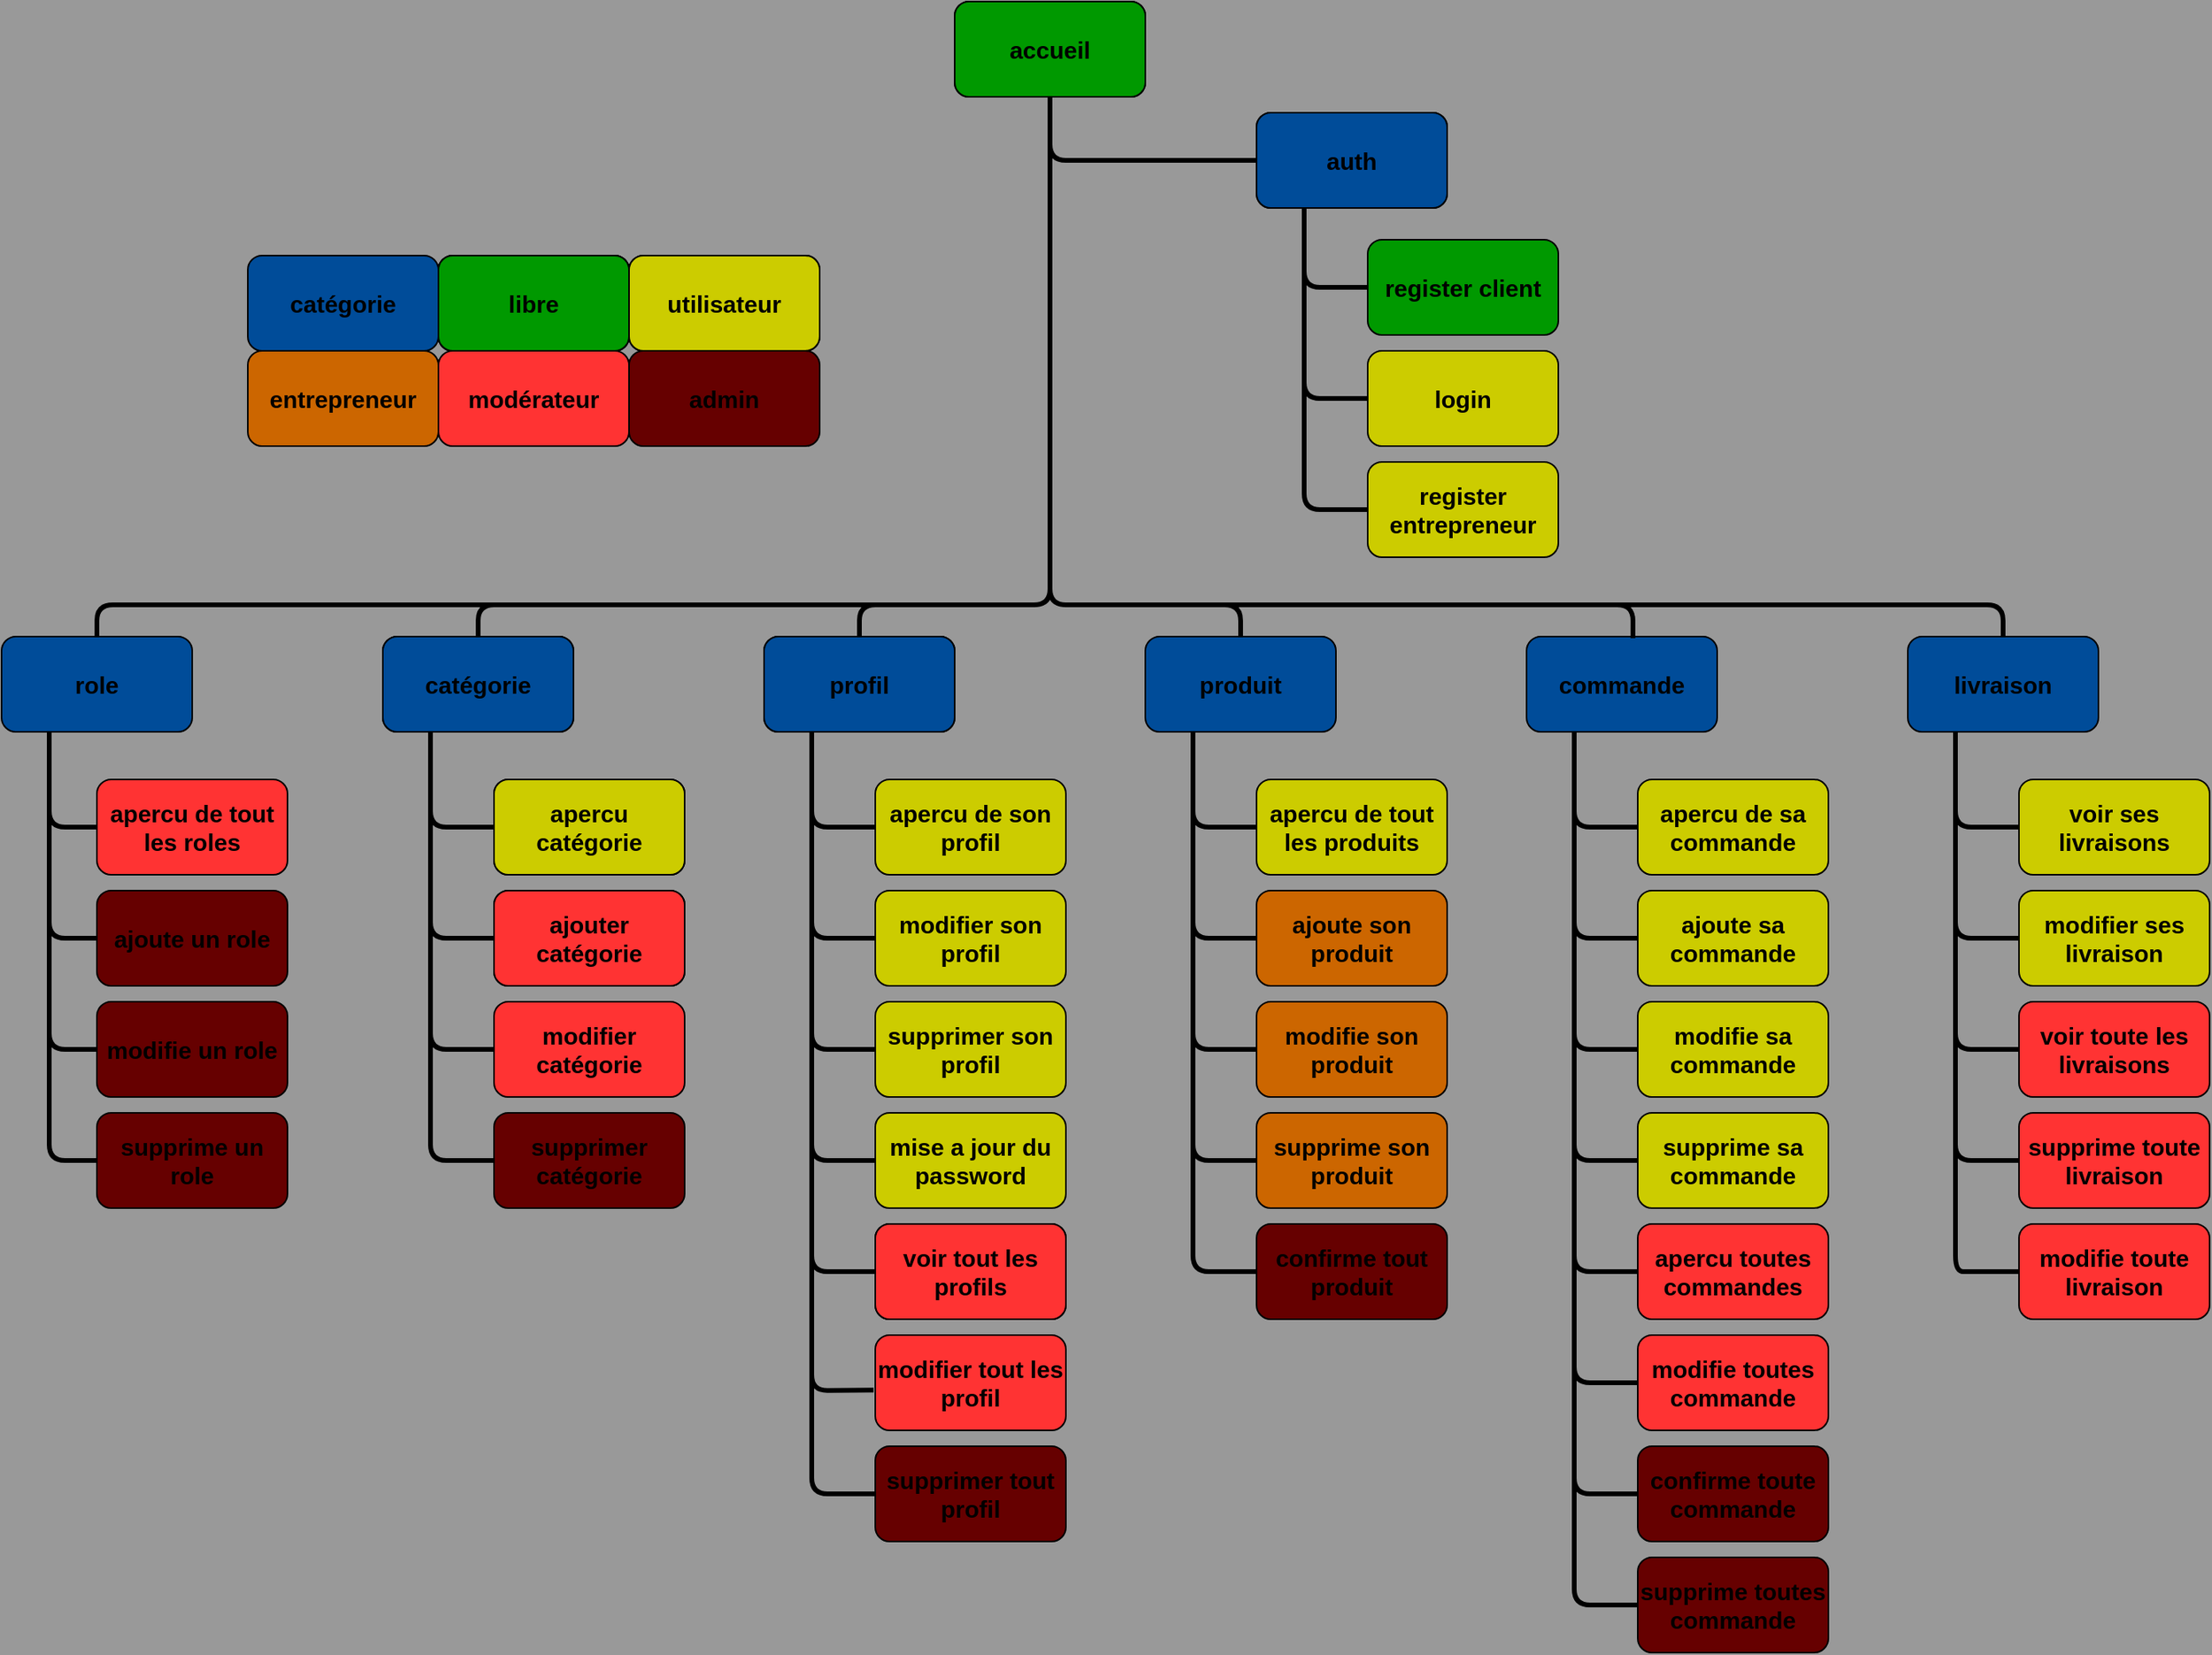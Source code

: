 <mxfile>
    <diagram id="3R2ssMERMjK36f9opJ1k" name="Page-1">
        <mxGraphModel dx="3733" dy="6431" grid="0" gridSize="10" guides="1" tooltips="1" connect="1" arrows="1" fold="1" page="0" pageScale="1" pageWidth="1600" pageHeight="900" background="#999999" math="0" shadow="0">
            <root>
                <mxCell id="0"/>
                <mxCell id="1" parent="0"/>
                <mxCell id="70" value="modifier catégorie" style="rounded=1;fillColor=#FF3333;shadow=0;fontStyle=1;fontSize=15;labelBackgroundColor=none;labelBorderColor=none;whiteSpace=wrap;html=1;spacingTop=0;" vertex="1" parent="1">
                    <mxGeometry x="-210" y="-4350" width="120" height="60" as="geometry"/>
                </mxCell>
                <mxCell id="84" value="voir toute les livraisons" style="rounded=1;fillColor=#FF3333;shadow=0;fontStyle=1;fontSize=15;labelBackgroundColor=none;labelBorderColor=none;whiteSpace=wrap;html=1;spacingTop=0;" vertex="1" parent="1">
                    <mxGeometry x="750" y="-4350" width="120" height="60" as="geometry"/>
                </mxCell>
                <mxCell id="85" value="supprime toute livraison" style="rounded=1;fillColor=#FF3333;shadow=0;fontStyle=1;fontSize=15;labelBackgroundColor=none;labelBorderColor=none;whiteSpace=wrap;html=1;spacingTop=0;" vertex="1" parent="1">
                    <mxGeometry x="750" y="-4280" width="120" height="60" as="geometry"/>
                </mxCell>
                <mxCell id="86" value="modifie toute livraison" style="rounded=1;fillColor=#FF3333;shadow=0;fontStyle=1;fontSize=15;labelBackgroundColor=none;labelBorderColor=none;whiteSpace=wrap;html=1;spacingTop=0;" vertex="1" parent="1">
                    <mxGeometry x="750" y="-4210" width="120" height="60" as="geometry"/>
                </mxCell>
                <mxCell id="98" value="ajouter catégorie" style="rounded=1;fillColor=#990000;shadow=0;fontStyle=1;fontSize=15;labelBackgroundColor=none;labelBorderColor=none;whiteSpace=wrap;html=1;spacingTop=0;" vertex="1" parent="1">
                    <mxGeometry x="-210" y="-4420" width="120" height="60" as="geometry"/>
                </mxCell>
                <mxCell id="2" value="&lt;font style=&quot;font-size: 15px;&quot;&gt;accueil&lt;/font&gt;" style="rounded=1;whiteSpace=wrap;html=1;fillColor=#B3B3B3;fontSize=15;fontStyle=1" vertex="1" parent="1">
                    <mxGeometry x="80" y="-4980" width="120" height="60" as="geometry"/>
                </mxCell>
                <mxCell id="7" value="commande" style="rounded=1;fillColor=#004C99;fontStyle=1;fontSize=15;labelBackgroundColor=none;labelBorderColor=none;whiteSpace=wrap;html=1;spacingTop=0;" vertex="1" parent="1">
                    <mxGeometry x="440" y="-4580" width="120" height="60" as="geometry"/>
                </mxCell>
                <mxCell id="8" value="profil" style="rounded=1;fillColor=#808080;fontStyle=1;fontSize=15;labelBackgroundColor=none;labelBorderColor=none;whiteSpace=wrap;html=1;spacingTop=0;" vertex="1" parent="1">
                    <mxGeometry x="-40" y="-4580" width="120" height="60" as="geometry"/>
                </mxCell>
                <mxCell id="9" value="livraison" style="rounded=1;fillColor=#004C99;fontStyle=1;fontSize=15;labelBackgroundColor=none;labelBorderColor=none;whiteSpace=wrap;html=1;spacingTop=0;" vertex="1" parent="1">
                    <mxGeometry x="680" y="-4580" width="120" height="60" as="geometry"/>
                </mxCell>
                <mxCell id="10" value="produit" style="rounded=1;fillColor=#004C99;fontStyle=1;fontSize=15;labelBackgroundColor=none;labelBorderColor=none;whiteSpace=wrap;html=1;spacingTop=0;" vertex="1" parent="1">
                    <mxGeometry x="200" y="-4580" width="120" height="60" as="geometry"/>
                </mxCell>
                <mxCell id="11" value="catégorie" style="rounded=1;fillColor=#808080;fontStyle=1;fontSize=15;labelBackgroundColor=none;labelBorderColor=none;whiteSpace=wrap;html=1;spacingTop=0;" vertex="1" parent="1">
                    <mxGeometry x="-280" y="-4580" width="120" height="60" as="geometry"/>
                </mxCell>
                <mxCell id="12" value="&lt;font style=&quot;font-size: 15px;&quot;&gt;auth&lt;/font&gt;" style="rounded=1;whiteSpace=wrap;html=1;fillColor=#808080;fontSize=15;fontStyle=1" vertex="1" parent="1">
                    <mxGeometry x="270" y="-4910" width="120" height="60" as="geometry"/>
                </mxCell>
                <mxCell id="13" value="role" style="rounded=1;fillColor=#004C99;fontStyle=1;fontSize=15;labelBackgroundColor=none;labelBorderColor=none;whiteSpace=wrap;html=1;spacingTop=0;" vertex="1" parent="1">
                    <mxGeometry x="-520" y="-4580" width="120" height="60" as="geometry"/>
                </mxCell>
                <mxCell id="32" value="&lt;font style=&quot;font-size: 15px&quot;&gt;login&lt;/font&gt;" style="rounded=1;whiteSpace=wrap;html=1;fillColor=#CCCC00;fontSize=15;fontStyle=1" vertex="1" parent="1">
                    <mxGeometry x="340" y="-4760" width="120" height="60" as="geometry"/>
                </mxCell>
                <mxCell id="33" value="&lt;font style=&quot;font-size: 15px&quot;&gt;register client&lt;/font&gt;" style="rounded=1;whiteSpace=wrap;html=1;fillColor=#009900;fontSize=15;fontStyle=1" vertex="1" parent="1">
                    <mxGeometry x="340" y="-4830" width="120" height="60" as="geometry"/>
                </mxCell>
                <mxCell id="35" value="" style="endArrow=none;html=1;fontSize=15;strokeColor=#000000;entryX=0.25;entryY=1;entryDx=0;entryDy=0;fillColor=#808080;fontStyle=1;exitX=0;exitY=0.5;exitDx=0;exitDy=0;strokeWidth=3;" edge="1" parent="1" source="33" target="12">
                    <mxGeometry width="50" height="50" relative="1" as="geometry">
                        <mxPoint x="270" y="-4800" as="sourcePoint"/>
                        <mxPoint x="440" y="-4770" as="targetPoint"/>
                        <Array as="points">
                            <mxPoint x="300" y="-4800"/>
                        </Array>
                    </mxGeometry>
                </mxCell>
                <mxCell id="42" value="&lt;font style=&quot;font-size: 15px;&quot;&gt;entrepreneur&lt;/font&gt;" style="rounded=1;whiteSpace=wrap;html=1;fillColor=#CC6600;fontSize=15;fontStyle=1" vertex="1" parent="1">
                    <mxGeometry x="-365" y="-4760" width="120" height="60" as="geometry"/>
                </mxCell>
                <mxCell id="43" value="&lt;font style=&quot;font-size: 15px;&quot;&gt;utilisateur&lt;/font&gt;" style="rounded=1;whiteSpace=wrap;html=1;fillColor=#6600CC;fontSize=15;fontStyle=1" vertex="1" parent="1">
                    <mxGeometry x="-125" y="-4820" width="120" height="60" as="geometry"/>
                </mxCell>
                <mxCell id="50" value="" style="endArrow=none;html=1;fontSize=20;strokeColor=#000000;fillColor=#808080;exitX=0.5;exitY=1;exitDx=0;exitDy=0;strokeWidth=3;" edge="1" parent="1" source="2">
                    <mxGeometry width="50" height="50" relative="1" as="geometry">
                        <mxPoint x="140" y="-4710" as="sourcePoint"/>
                        <mxPoint x="140" y="-4610" as="targetPoint"/>
                        <Array as="points"/>
                    </mxGeometry>
                </mxCell>
                <mxCell id="53" value="&lt;font style=&quot;font-size: 15px;&quot;&gt;libre&lt;/font&gt;" style="rounded=1;whiteSpace=wrap;html=1;fillColor=#009900;fontSize=15;fontStyle=1" vertex="1" parent="1">
                    <mxGeometry x="-245" y="-4820" width="120" height="60" as="geometry"/>
                </mxCell>
                <mxCell id="65" value="" style="endArrow=none;html=1;fontSize=15;strokeColor=#000000;fillColor=#808080;entryX=0;entryY=0.5;entryDx=0;entryDy=0;fontStyle=1;strokeWidth=3;" edge="1" parent="1" target="12">
                    <mxGeometry width="50" height="50" relative="1" as="geometry">
                        <mxPoint x="140" y="-4920" as="sourcePoint"/>
                        <mxPoint x="200" y="-4780" as="targetPoint"/>
                        <Array as="points">
                            <mxPoint x="140" y="-4880"/>
                        </Array>
                    </mxGeometry>
                </mxCell>
                <mxCell id="67" value="apercu catégorie" style="rounded=1;fillColor=#4C0099;shadow=0;fontStyle=1;fontSize=15;labelBackgroundColor=none;labelBorderColor=none;whiteSpace=wrap;html=1;spacingTop=0;" vertex="1" parent="1">
                    <mxGeometry x="-210" y="-4490" width="120" height="60" as="geometry"/>
                </mxCell>
                <mxCell id="68" value="ajouter catégorie" style="rounded=1;fillColor=#FF3333;shadow=0;fontStyle=1;fontSize=15;labelBackgroundColor=none;labelBorderColor=none;whiteSpace=wrap;html=1;spacingTop=0;" vertex="1" parent="1">
                    <mxGeometry x="-210" y="-4420" width="120" height="60" as="geometry"/>
                </mxCell>
                <mxCell id="69" value="supprimer catégorie" style="rounded=1;fillColor=#660000;shadow=0;fontStyle=1;fontSize=15;labelBackgroundColor=none;labelBorderColor=none;whiteSpace=wrap;html=1;spacingTop=0;" vertex="1" parent="1">
                    <mxGeometry x="-210" y="-4280" width="120" height="60" as="geometry"/>
                </mxCell>
                <mxCell id="71" value="apercu de son profil" style="rounded=1;fillColor=#CCCC00;shadow=0;fontStyle=1;fontSize=15;labelBackgroundColor=none;labelBorderColor=none;whiteSpace=wrap;html=1;spacingTop=0;" vertex="1" parent="1">
                    <mxGeometry x="30" y="-4490" width="120" height="60" as="geometry"/>
                </mxCell>
                <mxCell id="72" value="modifier son profil" style="rounded=1;fillColor=#CCCC00;shadow=0;fontStyle=1;fontSize=15;labelBackgroundColor=none;labelBorderColor=none;whiteSpace=wrap;html=1;spacingTop=0;" vertex="1" parent="1">
                    <mxGeometry x="30" y="-4420" width="120" height="60" as="geometry"/>
                </mxCell>
                <mxCell id="73" value="supprimer son profil" style="rounded=1;fillColor=#CCCC00;shadow=0;fontStyle=1;fontSize=15;labelBackgroundColor=none;labelBorderColor=none;whiteSpace=wrap;html=1;spacingTop=0;" vertex="1" parent="1">
                    <mxGeometry x="30" y="-4350" width="120" height="60" as="geometry"/>
                </mxCell>
                <mxCell id="75" value="ajoute sa commande" style="rounded=1;fillColor=#CCCC00;shadow=0;fontStyle=1;fontSize=15;labelBackgroundColor=none;labelBorderColor=none;whiteSpace=wrap;html=1;spacingTop=0;" vertex="1" parent="1">
                    <mxGeometry x="510" y="-4420" width="120" height="60" as="geometry"/>
                </mxCell>
                <mxCell id="76" value="modifie sa commande" style="rounded=1;fillColor=#CCCC00;shadow=0;fontStyle=1;fontSize=15;labelBackgroundColor=none;labelBorderColor=none;whiteSpace=wrap;html=1;spacingTop=0;" vertex="1" parent="1">
                    <mxGeometry x="510" y="-4350" width="120" height="60" as="geometry"/>
                </mxCell>
                <mxCell id="77" value="supprime sa commande" style="rounded=1;fillColor=#CCCC00;shadow=0;fontStyle=1;fontSize=15;labelBackgroundColor=none;labelBorderColor=none;whiteSpace=wrap;html=1;spacingTop=0;" vertex="1" parent="1">
                    <mxGeometry x="510" y="-4280" width="120" height="60" as="geometry"/>
                </mxCell>
                <mxCell id="78" value="confirme toute commande" style="rounded=1;fillColor=#660000;shadow=0;fontStyle=1;fontSize=15;labelBackgroundColor=none;labelBorderColor=none;whiteSpace=wrap;html=1;spacingTop=0;" vertex="1" parent="1">
                    <mxGeometry x="510" y="-4070" width="120" height="60" as="geometry"/>
                </mxCell>
                <mxCell id="79" value="voir tout les profils" style="rounded=1;fillColor=#FF8000;shadow=0;fontStyle=1;fontSize=15;labelBackgroundColor=none;labelBorderColor=none;whiteSpace=wrap;html=1;spacingTop=0;" vertex="1" parent="1">
                    <mxGeometry x="30" y="-4210" width="120" height="60" as="geometry"/>
                </mxCell>
                <mxCell id="87" value="&lt;font style=&quot;font-size: 15px;&quot;&gt;utilisateur&lt;/font&gt;" style="rounded=1;whiteSpace=wrap;html=1;fillColor=#CCCC00;fontSize=15;fontStyle=1" vertex="1" parent="1">
                    <mxGeometry x="-125" y="-4820" width="120" height="60" as="geometry"/>
                </mxCell>
                <mxCell id="88" value="apercu catégorie" style="rounded=1;fillColor=#CCCC00;shadow=0;fontStyle=1;fontSize=15;labelBackgroundColor=none;labelBorderColor=none;whiteSpace=wrap;html=1;spacingTop=0;" vertex="1" parent="1">
                    <mxGeometry x="-210" y="-4490" width="120" height="60" as="geometry"/>
                </mxCell>
                <mxCell id="89" value="&lt;font style=&quot;font-size: 15px;&quot;&gt;libre&lt;/font&gt;" style="rounded=1;whiteSpace=wrap;html=1;fillColor=#B3B3B3;fontSize=15;fontStyle=1" vertex="1" parent="1">
                    <mxGeometry x="-245" y="-4820" width="120" height="60" as="geometry"/>
                </mxCell>
                <mxCell id="90" value="&lt;font style=&quot;font-size: 15px;&quot;&gt;auth&lt;/font&gt;" style="rounded=1;whiteSpace=wrap;html=1;fillColor=#004C99;fontSize=15;fontStyle=1" vertex="1" parent="1">
                    <mxGeometry x="270" y="-4910" width="120" height="60" as="geometry"/>
                </mxCell>
                <mxCell id="91" value="catégorie" style="rounded=1;fillColor=#004C99;fontStyle=1;fontSize=15;labelBackgroundColor=none;labelBorderColor=none;whiteSpace=wrap;html=1;spacingTop=0;" vertex="1" parent="1">
                    <mxGeometry x="-280" y="-4580" width="120" height="60" as="geometry"/>
                </mxCell>
                <mxCell id="92" value="profil" style="rounded=1;fillColor=#004C99;fontStyle=1;fontSize=15;labelBackgroundColor=none;labelBorderColor=none;whiteSpace=wrap;html=1;spacingTop=0;" vertex="1" parent="1">
                    <mxGeometry x="-40" y="-4580" width="120" height="60" as="geometry"/>
                </mxCell>
                <mxCell id="93" value="&lt;font style=&quot;font-size: 15px;&quot;&gt;libre&lt;/font&gt;" style="rounded=1;whiteSpace=wrap;html=1;fillColor=#009900;fontSize=15;fontStyle=1" vertex="1" parent="1">
                    <mxGeometry x="-245" y="-4820" width="120" height="60" as="geometry"/>
                </mxCell>
                <mxCell id="94" value="&lt;font style=&quot;font-size: 15px;&quot;&gt;accueil&lt;/font&gt;" style="rounded=1;whiteSpace=wrap;html=1;fillColor=#009900;fontSize=15;fontStyle=1" vertex="1" parent="1">
                    <mxGeometry x="80" y="-4980" width="120" height="60" as="geometry"/>
                </mxCell>
                <mxCell id="95" value="&lt;font style=&quot;font-size: 15px;&quot;&gt;modérateur&lt;/font&gt;" style="rounded=1;whiteSpace=wrap;html=1;fillColor=#FF3333;fontSize=15;fontStyle=1" vertex="1" parent="1">
                    <mxGeometry x="-245" y="-4760" width="120" height="60" as="geometry"/>
                </mxCell>
                <mxCell id="96" value="voir tout les profils" style="rounded=1;fillColor=#FF3333;shadow=0;fontStyle=1;fontSize=15;labelBackgroundColor=none;labelBorderColor=none;whiteSpace=wrap;html=1;spacingTop=0;" vertex="1" parent="1">
                    <mxGeometry x="30" y="-4210" width="120" height="60" as="geometry"/>
                </mxCell>
                <mxCell id="97" value="&lt;font style=&quot;font-size: 15px;&quot;&gt;admin&lt;/font&gt;" style="rounded=1;whiteSpace=wrap;html=1;fillColor=#660000;fontSize=15;fontStyle=1" vertex="1" parent="1">
                    <mxGeometry x="-125" y="-4760" width="120" height="60" as="geometry"/>
                </mxCell>
                <mxCell id="100" value="&lt;font style=&quot;font-size: 15px&quot;&gt;catégorie&lt;/font&gt;" style="rounded=1;whiteSpace=wrap;html=1;fillColor=#004C99;fontSize=15;fontStyle=1" vertex="1" parent="1">
                    <mxGeometry x="-365" y="-4820" width="120" height="60" as="geometry"/>
                </mxCell>
                <mxCell id="101" value="ajoute son produit" style="rounded=1;fillColor=#CC6600;shadow=0;fontStyle=1;fontSize=15;labelBackgroundColor=none;labelBorderColor=none;whiteSpace=wrap;html=1;spacingTop=0;" vertex="1" parent="1">
                    <mxGeometry x="270" y="-4420" width="120" height="60" as="geometry"/>
                </mxCell>
                <mxCell id="102" value="modifie son produit" style="rounded=1;fillColor=#CC6600;shadow=0;fontStyle=1;fontSize=15;labelBackgroundColor=none;labelBorderColor=none;whiteSpace=wrap;html=1;spacingTop=0;" vertex="1" parent="1">
                    <mxGeometry x="270" y="-4350" width="120" height="60" as="geometry"/>
                </mxCell>
                <mxCell id="103" value="supprime son produit" style="rounded=1;fillColor=#CC6600;shadow=0;fontStyle=1;fontSize=15;labelBackgroundColor=none;labelBorderColor=none;whiteSpace=wrap;html=1;spacingTop=0;" vertex="1" parent="1">
                    <mxGeometry x="270" y="-4280" width="120" height="60" as="geometry"/>
                </mxCell>
                <mxCell id="104" value="confirme tout produit" style="rounded=1;fillColor=#660000;shadow=0;fontStyle=1;fontSize=15;labelBackgroundColor=none;labelBorderColor=none;whiteSpace=wrap;html=1;spacingTop=0;" vertex="1" parent="1">
                    <mxGeometry x="270" y="-4210" width="120" height="60" as="geometry"/>
                </mxCell>
                <mxCell id="105" value="modifier tout les profil" style="rounded=1;fillColor=#FF3333;shadow=0;fontStyle=1;fontSize=15;labelBackgroundColor=none;labelBorderColor=none;whiteSpace=wrap;html=1;spacingTop=0;" vertex="1" parent="1">
                    <mxGeometry x="30" y="-4140" width="120" height="60" as="geometry"/>
                </mxCell>
                <mxCell id="106" value="supprimer tout profil" style="rounded=1;fillColor=#660000;shadow=0;fontStyle=1;fontSize=15;labelBackgroundColor=none;labelBorderColor=none;whiteSpace=wrap;html=1;spacingTop=0;" vertex="1" parent="1">
                    <mxGeometry x="30" y="-4070" width="120" height="60" as="geometry"/>
                </mxCell>
                <mxCell id="107" value="modifie toutes commande" style="rounded=1;fillColor=#FF3333;shadow=0;fontStyle=1;fontSize=15;labelBackgroundColor=none;labelBorderColor=none;whiteSpace=wrap;html=1;spacingTop=0;" vertex="1" parent="1">
                    <mxGeometry x="510" y="-4140" width="120" height="60" as="geometry"/>
                </mxCell>
                <mxCell id="108" value="supprime toutes commande" style="rounded=1;fillColor=#660000;shadow=0;fontStyle=1;fontSize=15;labelBackgroundColor=none;labelBorderColor=none;whiteSpace=wrap;html=1;spacingTop=0;" vertex="1" parent="1">
                    <mxGeometry x="510" y="-4000" width="120" height="60" as="geometry"/>
                </mxCell>
                <mxCell id="109" value="mise a jour du password" style="rounded=1;fillColor=#CCCC00;shadow=0;fontStyle=1;fontSize=15;labelBackgroundColor=none;labelBorderColor=none;whiteSpace=wrap;html=1;spacingTop=0;" vertex="1" parent="1">
                    <mxGeometry x="30" y="-4280" width="120" height="60" as="geometry"/>
                </mxCell>
                <mxCell id="110" value="apercu de sa commande" style="rounded=1;fillColor=#CCCC00;shadow=0;fontStyle=1;fontSize=15;labelBackgroundColor=none;labelBorderColor=none;whiteSpace=wrap;html=1;spacingTop=0;" vertex="1" parent="1">
                    <mxGeometry x="510" y="-4490" width="120" height="60" as="geometry"/>
                </mxCell>
                <mxCell id="111" value="apercu toutes commandes" style="rounded=1;fillColor=#FF3333;shadow=0;fontStyle=1;fontSize=15;labelBackgroundColor=none;labelBorderColor=none;whiteSpace=wrap;html=1;spacingTop=0;" vertex="1" parent="1">
                    <mxGeometry x="510" y="-4210" width="120" height="60" as="geometry"/>
                </mxCell>
                <mxCell id="113" value="voir ses livraisons" style="rounded=1;fillColor=#CCCC00;shadow=0;fontStyle=1;fontSize=15;labelBackgroundColor=none;labelBorderColor=none;whiteSpace=wrap;html=1;spacingTop=0;" vertex="1" parent="1">
                    <mxGeometry x="750" y="-4490" width="120" height="60" as="geometry"/>
                </mxCell>
                <mxCell id="115" value="modifier ses livraison" style="rounded=1;fillColor=#CCCC00;shadow=0;fontStyle=1;fontSize=15;labelBackgroundColor=none;labelBorderColor=none;whiteSpace=wrap;html=1;spacingTop=0;" vertex="1" parent="1">
                    <mxGeometry x="750" y="-4420" width="120" height="60" as="geometry"/>
                </mxCell>
                <mxCell id="116" value="&lt;font style=&quot;font-size: 15px&quot;&gt;register entrepreneur&lt;/font&gt;" style="rounded=1;whiteSpace=wrap;html=1;fillColor=#CCCC00;fontSize=15;fontStyle=1" vertex="1" parent="1">
                    <mxGeometry x="340" y="-4690" width="120" height="60" as="geometry"/>
                </mxCell>
                <mxCell id="117" value="" style="endArrow=none;html=1;labelBackgroundColor=none;labelBorderColor=none;fontSize=15;strokeColor=#000000;fillColor=#808080;entryX=0;entryY=0.5;entryDx=0;entryDy=0;strokeWidth=3;exitX=0.25;exitY=1;exitDx=0;exitDy=0;" edge="1" parent="1" source="90" target="116">
                    <mxGeometry width="50" height="50" relative="1" as="geometry">
                        <mxPoint x="330" y="-4780" as="sourcePoint"/>
                        <mxPoint x="330" y="-4760" as="targetPoint"/>
                        <Array as="points">
                            <mxPoint x="300" y="-4660"/>
                            <mxPoint x="330" y="-4660"/>
                        </Array>
                    </mxGeometry>
                </mxCell>
                <mxCell id="118" value="" style="endArrow=none;html=1;labelBackgroundColor=none;labelBorderColor=none;fontSize=15;strokeColor=#000000;fillColor=#808080;entryX=0;entryY=0.5;entryDx=0;entryDy=0;exitX=0.25;exitY=1;exitDx=0;exitDy=0;strokeWidth=3;" edge="1" parent="1" source="90" target="32">
                    <mxGeometry width="50" height="50" relative="1" as="geometry">
                        <mxPoint x="300" y="-4750" as="sourcePoint"/>
                        <mxPoint x="300" y="-4750" as="targetPoint"/>
                        <Array as="points">
                            <mxPoint x="300" y="-4730"/>
                        </Array>
                    </mxGeometry>
                </mxCell>
                <mxCell id="119" value="ajoute un role" style="rounded=1;fillColor=#660000;shadow=0;fontStyle=1;fontSize=15;labelBackgroundColor=none;labelBorderColor=none;whiteSpace=wrap;html=1;spacingTop=0;" vertex="1" parent="1">
                    <mxGeometry x="-460" y="-4420" width="120" height="60" as="geometry"/>
                </mxCell>
                <mxCell id="120" value="modifie un role" style="rounded=1;fillColor=#660000;shadow=0;fontStyle=1;fontSize=15;labelBackgroundColor=none;labelBorderColor=none;whiteSpace=wrap;html=1;spacingTop=0;" vertex="1" parent="1">
                    <mxGeometry x="-460" y="-4350" width="120" height="60" as="geometry"/>
                </mxCell>
                <mxCell id="121" value="supprime un role" style="rounded=1;fillColor=#660000;shadow=0;fontStyle=1;fontSize=15;labelBackgroundColor=none;labelBorderColor=none;whiteSpace=wrap;html=1;spacingTop=0;" vertex="1" parent="1">
                    <mxGeometry x="-460" y="-4280" width="120" height="60" as="geometry"/>
                </mxCell>
                <mxCell id="122" value="apercu de tout les roles" style="rounded=1;fillColor=#FF3333;shadow=0;fontStyle=1;fontSize=15;labelBackgroundColor=none;labelBorderColor=none;whiteSpace=wrap;html=1;spacingTop=0;" vertex="1" parent="1">
                    <mxGeometry x="-460" y="-4490" width="120" height="60" as="geometry"/>
                </mxCell>
                <mxCell id="123" value="apercu de tout les produits" style="rounded=1;fillColor=#CCCC00;shadow=0;fontStyle=1;fontSize=15;labelBackgroundColor=none;labelBorderColor=none;whiteSpace=wrap;html=1;spacingTop=0;" vertex="1" parent="1">
                    <mxGeometry x="270" y="-4490" width="120" height="60" as="geometry"/>
                </mxCell>
                <mxCell id="125" value="" style="endArrow=none;html=1;labelBackgroundColor=none;labelBorderColor=none;fontSize=15;fontColor=#000000;strokeColor=#000000;strokeWidth=3;fillColor=#808080;exitX=0.5;exitY=0;exitDx=0;exitDy=0;" edge="1" parent="1" source="91">
                    <mxGeometry width="50" height="50" relative="1" as="geometry">
                        <mxPoint x="-130" y="-4550" as="sourcePoint"/>
                        <mxPoint x="140" y="-4680" as="targetPoint"/>
                        <Array as="points">
                            <mxPoint x="-220" y="-4600"/>
                            <mxPoint x="140" y="-4600"/>
                        </Array>
                    </mxGeometry>
                </mxCell>
                <mxCell id="126" value="" style="endArrow=none;html=1;labelBackgroundColor=none;labelBorderColor=none;fontSize=15;fontColor=#000000;strokeColor=#000000;strokeWidth=3;fillColor=#808080;exitX=0.5;exitY=0;exitDx=0;exitDy=0;" edge="1" parent="1" source="92">
                    <mxGeometry width="50" height="50" relative="1" as="geometry">
                        <mxPoint x="90" y="-4590" as="sourcePoint"/>
                        <mxPoint x="110" y="-4600" as="targetPoint"/>
                        <Array as="points">
                            <mxPoint x="20" y="-4600"/>
                        </Array>
                    </mxGeometry>
                </mxCell>
                <mxCell id="127" value="" style="endArrow=none;html=1;labelBackgroundColor=none;labelBorderColor=none;fontSize=15;fontColor=#000000;strokeColor=#000000;strokeWidth=3;fillColor=#808080;entryX=0.5;entryY=0;entryDx=0;entryDy=0;" edge="1" parent="1" target="10">
                    <mxGeometry width="50" height="50" relative="1" as="geometry">
                        <mxPoint x="140" y="-4620" as="sourcePoint"/>
                        <mxPoint x="190" y="-4640" as="targetPoint"/>
                        <Array as="points">
                            <mxPoint x="140" y="-4600"/>
                            <mxPoint x="260" y="-4600"/>
                        </Array>
                    </mxGeometry>
                </mxCell>
                <mxCell id="128" value="" style="endArrow=none;html=1;labelBackgroundColor=none;labelBorderColor=none;fontSize=15;fontColor=#000000;strokeColor=#000000;strokeWidth=3;fillColor=#808080;entryX=0.558;entryY=0.016;entryDx=0;entryDy=0;entryPerimeter=0;" edge="1" parent="1" target="7">
                    <mxGeometry width="50" height="50" relative="1" as="geometry">
                        <mxPoint x="230" y="-4600" as="sourcePoint"/>
                        <mxPoint x="420" y="-4620" as="targetPoint"/>
                        <Array as="points">
                            <mxPoint x="507" y="-4600"/>
                        </Array>
                    </mxGeometry>
                </mxCell>
                <mxCell id="129" value="" style="endArrow=none;html=1;labelBackgroundColor=none;labelBorderColor=none;fontSize=15;fontColor=#000000;strokeColor=#000000;strokeWidth=3;fillColor=#808080;entryX=0.5;entryY=0;entryDx=0;entryDy=0;" edge="1" parent="1" target="9">
                    <mxGeometry width="50" height="50" relative="1" as="geometry">
                        <mxPoint x="480" y="-4600" as="sourcePoint"/>
                        <mxPoint x="650" y="-4600" as="targetPoint"/>
                        <Array as="points">
                            <mxPoint x="740" y="-4600"/>
                        </Array>
                    </mxGeometry>
                </mxCell>
                <mxCell id="130" value="" style="endArrow=none;html=1;labelBackgroundColor=none;labelBorderColor=none;fontSize=15;fontColor=#000000;strokeColor=#000000;strokeWidth=3;fillColor=#808080;exitX=0.5;exitY=0;exitDx=0;exitDy=0;" edge="1" parent="1" source="13">
                    <mxGeometry width="50" height="50" relative="1" as="geometry">
                        <mxPoint x="-380" y="-4470" as="sourcePoint"/>
                        <mxPoint x="-200" y="-4600" as="targetPoint"/>
                        <Array as="points">
                            <mxPoint x="-460" y="-4600"/>
                        </Array>
                    </mxGeometry>
                </mxCell>
                <mxCell id="132" value="" style="endArrow=none;html=1;labelBackgroundColor=none;labelBorderColor=none;fontSize=15;fontColor=#000000;strokeColor=#000000;strokeWidth=3;fillColor=#808080;entryX=0;entryY=0.5;entryDx=0;entryDy=0;exitX=0.25;exitY=1;exitDx=0;exitDy=0;" edge="1" parent="1" source="13" target="122">
                    <mxGeometry width="50" height="50" relative="1" as="geometry">
                        <mxPoint x="-470" y="-4410" as="sourcePoint"/>
                        <mxPoint x="-420" y="-4460" as="targetPoint"/>
                        <Array as="points">
                            <mxPoint x="-490" y="-4460"/>
                        </Array>
                    </mxGeometry>
                </mxCell>
                <mxCell id="133" value="" style="endArrow=none;html=1;labelBackgroundColor=none;labelBorderColor=none;fontSize=15;fontColor=#000000;strokeColor=#000000;strokeWidth=3;fillColor=#808080;entryX=0;entryY=0.5;entryDx=0;entryDy=0;exitX=0.25;exitY=1;exitDx=0;exitDy=0;" edge="1" parent="1" source="13" target="119">
                    <mxGeometry width="50" height="50" relative="1" as="geometry">
                        <mxPoint x="-490" y="-4490" as="sourcePoint"/>
                        <mxPoint x="-420" y="-4410" as="targetPoint"/>
                        <Array as="points">
                            <mxPoint x="-490" y="-4390"/>
                        </Array>
                    </mxGeometry>
                </mxCell>
                <mxCell id="134" value="" style="endArrow=none;html=1;labelBackgroundColor=none;labelBorderColor=none;fontSize=15;fontColor=#000000;strokeColor=#000000;strokeWidth=3;fillColor=#808080;exitX=0;exitY=0.5;exitDx=0;exitDy=0;entryX=0.25;entryY=1;entryDx=0;entryDy=0;" edge="1" parent="1" source="120" target="13">
                    <mxGeometry width="50" height="50" relative="1" as="geometry">
                        <mxPoint x="-440" y="-4300" as="sourcePoint"/>
                        <mxPoint x="-490" y="-4430" as="targetPoint"/>
                        <Array as="points">
                            <mxPoint x="-490" y="-4320"/>
                        </Array>
                    </mxGeometry>
                </mxCell>
                <mxCell id="135" value="" style="endArrow=none;html=1;labelBackgroundColor=none;labelBorderColor=none;fontSize=15;fontColor=#000000;strokeColor=#000000;strokeWidth=3;fillColor=#808080;exitX=0;exitY=0.5;exitDx=0;exitDy=0;entryX=0.25;entryY=1;entryDx=0;entryDy=0;" edge="1" parent="1" source="121" target="13">
                    <mxGeometry width="50" height="50" relative="1" as="geometry">
                        <mxPoint x="-440" y="-4250" as="sourcePoint"/>
                        <mxPoint x="-490" y="-4350" as="targetPoint"/>
                        <Array as="points">
                            <mxPoint x="-490" y="-4250"/>
                        </Array>
                    </mxGeometry>
                </mxCell>
                <mxCell id="136" value="" style="endArrow=none;html=1;labelBackgroundColor=none;labelBorderColor=none;fontSize=15;fontColor=#000000;strokeColor=#000000;strokeWidth=3;fillColor=#808080;exitX=0;exitY=0.5;exitDx=0;exitDy=0;entryX=0.25;entryY=1;entryDx=0;entryDy=0;" edge="1" parent="1" source="88" target="91">
                    <mxGeometry width="50" height="50" relative="1" as="geometry">
                        <mxPoint x="-220" y="-4340" as="sourcePoint"/>
                        <mxPoint x="-170" y="-4390" as="targetPoint"/>
                        <Array as="points">
                            <mxPoint x="-250" y="-4460"/>
                        </Array>
                    </mxGeometry>
                </mxCell>
                <mxCell id="137" value="" style="endArrow=none;html=1;labelBackgroundColor=none;labelBorderColor=none;fontSize=15;fontColor=#000000;strokeColor=#000000;strokeWidth=3;fillColor=#808080;entryX=0;entryY=0.5;entryDx=0;entryDy=0;exitX=0.25;exitY=1;exitDx=0;exitDy=0;" edge="1" parent="1" source="91" target="68">
                    <mxGeometry width="50" height="50" relative="1" as="geometry">
                        <mxPoint x="-250" y="-4480" as="sourcePoint"/>
                        <mxPoint x="-170" y="-4390" as="targetPoint"/>
                        <Array as="points">
                            <mxPoint x="-250" y="-4390"/>
                        </Array>
                    </mxGeometry>
                </mxCell>
                <mxCell id="138" value="" style="endArrow=none;html=1;labelBackgroundColor=none;labelBorderColor=none;fontSize=15;fontColor=#000000;strokeColor=#000000;strokeWidth=3;fillColor=#808080;exitX=0.25;exitY=1;exitDx=0;exitDy=0;entryX=0;entryY=0.5;entryDx=0;entryDy=0;" edge="1" parent="1" source="91" target="70">
                    <mxGeometry width="50" height="50" relative="1" as="geometry">
                        <mxPoint x="-260" y="-4360" as="sourcePoint"/>
                        <mxPoint x="-210" y="-4410" as="targetPoint"/>
                        <Array as="points">
                            <mxPoint x="-250" y="-4320"/>
                        </Array>
                    </mxGeometry>
                </mxCell>
                <mxCell id="139" value="" style="endArrow=none;html=1;labelBackgroundColor=none;labelBorderColor=none;fontSize=15;fontColor=#000000;strokeColor=#000000;strokeWidth=3;fillColor=#808080;entryX=0;entryY=0.5;entryDx=0;entryDy=0;exitX=0.25;exitY=1;exitDx=0;exitDy=0;" edge="1" parent="1" source="91" target="69">
                    <mxGeometry width="50" height="50" relative="1" as="geometry">
                        <mxPoint x="-260" y="-4360" as="sourcePoint"/>
                        <mxPoint x="-210" y="-4410" as="targetPoint"/>
                        <Array as="points">
                            <mxPoint x="-250" y="-4250"/>
                        </Array>
                    </mxGeometry>
                </mxCell>
                <mxCell id="140" value="" style="endArrow=none;html=1;labelBackgroundColor=none;labelBorderColor=none;fontSize=15;fontColor=#000000;strokeColor=#000000;strokeWidth=3;fillColor=#808080;entryX=0;entryY=0.5;entryDx=0;entryDy=0;exitX=0.25;exitY=1;exitDx=0;exitDy=0;" edge="1" parent="1" source="92" target="106">
                    <mxGeometry width="50" height="50" relative="1" as="geometry">
                        <mxPoint y="-4310" as="sourcePoint"/>
                        <mxPoint x="50" y="-4360" as="targetPoint"/>
                        <Array as="points">
                            <mxPoint x="-10" y="-4040"/>
                        </Array>
                    </mxGeometry>
                </mxCell>
                <mxCell id="141" value="" style="endArrow=none;html=1;labelBackgroundColor=none;labelBorderColor=none;fontSize=15;fontColor=#000000;strokeColor=#000000;strokeWidth=3;fillColor=#808080;entryX=-0.009;entryY=0.577;entryDx=0;entryDy=0;entryPerimeter=0;exitX=0.25;exitY=1;exitDx=0;exitDy=0;" edge="1" parent="1" source="92" target="105">
                    <mxGeometry width="50" height="50" relative="1" as="geometry">
                        <mxPoint x="20" y="-4180" as="sourcePoint"/>
                        <mxPoint x="70" y="-4230" as="targetPoint"/>
                        <Array as="points">
                            <mxPoint x="-10" y="-4105"/>
                        </Array>
                    </mxGeometry>
                </mxCell>
                <mxCell id="142" value="" style="endArrow=none;html=1;labelBackgroundColor=none;labelBorderColor=none;fontSize=15;fontColor=#000000;strokeColor=#000000;strokeWidth=3;fillColor=#808080;entryX=0;entryY=0.5;entryDx=0;entryDy=0;exitX=0.25;exitY=1;exitDx=0;exitDy=0;" edge="1" parent="1" source="92" target="96">
                    <mxGeometry width="50" height="50" relative="1" as="geometry">
                        <mxPoint x="-10" y="-4160" as="sourcePoint"/>
                        <mxPoint x="40" y="-4210" as="targetPoint"/>
                        <Array as="points">
                            <mxPoint x="-10" y="-4180"/>
                        </Array>
                    </mxGeometry>
                </mxCell>
                <mxCell id="143" value="" style="endArrow=none;html=1;labelBackgroundColor=none;labelBorderColor=none;fontSize=15;fontColor=#000000;strokeColor=#000000;strokeWidth=3;fillColor=#808080;entryX=0;entryY=0.5;entryDx=0;entryDy=0;exitX=0.25;exitY=1;exitDx=0;exitDy=0;" edge="1" parent="1" source="92" target="109">
                    <mxGeometry width="50" height="50" relative="1" as="geometry">
                        <mxPoint x="-10" y="-4300" as="sourcePoint"/>
                        <mxPoint x="40" y="-4350" as="targetPoint"/>
                        <Array as="points">
                            <mxPoint x="-10" y="-4250"/>
                        </Array>
                    </mxGeometry>
                </mxCell>
                <mxCell id="144" value="" style="endArrow=none;html=1;labelBackgroundColor=none;labelBorderColor=none;fontSize=15;fontColor=#000000;strokeColor=#000000;strokeWidth=3;fillColor=#808080;entryX=0;entryY=0.5;entryDx=0;entryDy=0;exitX=0.25;exitY=1;exitDx=0;exitDy=0;" edge="1" parent="1" source="92" target="73">
                    <mxGeometry width="50" height="50" relative="1" as="geometry">
                        <mxPoint x="-10" y="-4300" as="sourcePoint"/>
                        <mxPoint x="40" y="-4350" as="targetPoint"/>
                        <Array as="points">
                            <mxPoint x="-10" y="-4320"/>
                        </Array>
                    </mxGeometry>
                </mxCell>
                <mxCell id="145" value="" style="endArrow=none;html=1;labelBackgroundColor=none;labelBorderColor=none;fontSize=15;fontColor=#000000;strokeColor=#000000;strokeWidth=3;fillColor=#808080;entryX=0;entryY=0.5;entryDx=0;entryDy=0;exitX=0.25;exitY=1;exitDx=0;exitDy=0;" edge="1" parent="1" source="92" target="72">
                    <mxGeometry width="50" height="50" relative="1" as="geometry">
                        <mxPoint x="-10" y="-4300" as="sourcePoint"/>
                        <mxPoint x="40" y="-4350" as="targetPoint"/>
                        <Array as="points">
                            <mxPoint x="-10" y="-4390"/>
                        </Array>
                    </mxGeometry>
                </mxCell>
                <mxCell id="146" value="" style="endArrow=none;html=1;labelBackgroundColor=none;labelBorderColor=none;fontSize=15;fontColor=#000000;strokeColor=#000000;strokeWidth=3;fillColor=#808080;entryX=0;entryY=0.5;entryDx=0;entryDy=0;exitX=0.25;exitY=1;exitDx=0;exitDy=0;" edge="1" parent="1" source="92" target="71">
                    <mxGeometry width="50" height="50" relative="1" as="geometry">
                        <mxPoint x="-10" y="-4300" as="sourcePoint"/>
                        <mxPoint x="40" y="-4350" as="targetPoint"/>
                        <Array as="points">
                            <mxPoint x="-10" y="-4460"/>
                        </Array>
                    </mxGeometry>
                </mxCell>
                <mxCell id="147" value="" style="endArrow=none;html=1;labelBackgroundColor=none;labelBorderColor=none;fontSize=15;fontColor=#000000;strokeColor=#000000;strokeWidth=3;fillColor=#808080;exitX=0.25;exitY=1;exitDx=0;exitDy=0;entryX=0;entryY=0.5;entryDx=0;entryDy=0;" edge="1" parent="1" source="10" target="104">
                    <mxGeometry width="50" height="50" relative="1" as="geometry">
                        <mxPoint x="250" y="-4310" as="sourcePoint"/>
                        <mxPoint x="300" y="-4360" as="targetPoint"/>
                        <Array as="points">
                            <mxPoint x="230" y="-4180"/>
                        </Array>
                    </mxGeometry>
                </mxCell>
                <mxCell id="148" value="" style="endArrow=none;html=1;labelBackgroundColor=none;labelBorderColor=none;fontSize=15;fontColor=#000000;strokeColor=#000000;strokeWidth=3;fillColor=#808080;exitX=0;exitY=0.5;exitDx=0;exitDy=0;entryX=0.25;entryY=1;entryDx=0;entryDy=0;" edge="1" parent="1" source="103" target="10">
                    <mxGeometry width="50" height="50" relative="1" as="geometry">
                        <mxPoint x="250" y="-4310" as="sourcePoint"/>
                        <mxPoint x="300" y="-4360" as="targetPoint"/>
                        <Array as="points">
                            <mxPoint x="230" y="-4250"/>
                        </Array>
                    </mxGeometry>
                </mxCell>
                <mxCell id="149" value="" style="endArrow=none;html=1;labelBackgroundColor=none;labelBorderColor=none;fontSize=15;fontColor=#000000;strokeColor=#000000;strokeWidth=3;fillColor=#808080;exitX=0;exitY=0.5;exitDx=0;exitDy=0;entryX=0.25;entryY=1;entryDx=0;entryDy=0;" edge="1" parent="1" source="102" target="10">
                    <mxGeometry width="50" height="50" relative="1" as="geometry">
                        <mxPoint x="250" y="-4310" as="sourcePoint"/>
                        <mxPoint x="300" y="-4360" as="targetPoint"/>
                        <Array as="points">
                            <mxPoint x="230" y="-4320"/>
                        </Array>
                    </mxGeometry>
                </mxCell>
                <mxCell id="150" value="" style="endArrow=none;html=1;labelBackgroundColor=none;labelBorderColor=none;fontSize=15;fontColor=#000000;strokeColor=#000000;strokeWidth=3;fillColor=#808080;entryX=0;entryY=0.5;entryDx=0;entryDy=0;" edge="1" parent="1" target="101">
                    <mxGeometry width="50" height="50" relative="1" as="geometry">
                        <mxPoint x="230" y="-4520" as="sourcePoint"/>
                        <mxPoint x="300" y="-4360" as="targetPoint"/>
                        <Array as="points">
                            <mxPoint x="230" y="-4390"/>
                        </Array>
                    </mxGeometry>
                </mxCell>
                <mxCell id="151" value="" style="endArrow=none;html=1;labelBackgroundColor=none;labelBorderColor=none;fontSize=15;fontColor=#000000;strokeColor=#000000;strokeWidth=3;fillColor=#808080;entryX=0;entryY=0.5;entryDx=0;entryDy=0;exitX=0.25;exitY=1;exitDx=0;exitDy=0;" edge="1" parent="1" source="10" target="123">
                    <mxGeometry width="50" height="50" relative="1" as="geometry">
                        <mxPoint x="260" y="-4370" as="sourcePoint"/>
                        <mxPoint x="310" y="-4420" as="targetPoint"/>
                        <Array as="points">
                            <mxPoint x="230" y="-4460"/>
                        </Array>
                    </mxGeometry>
                </mxCell>
                <mxCell id="152" value="" style="endArrow=none;html=1;labelBackgroundColor=none;labelBorderColor=none;fontSize=15;fontColor=#000000;strokeColor=#000000;strokeWidth=3;fillColor=#808080;entryX=0;entryY=0.5;entryDx=0;entryDy=0;exitX=0.25;exitY=1;exitDx=0;exitDy=0;" edge="1" parent="1" source="7" target="110">
                    <mxGeometry width="50" height="50" relative="1" as="geometry">
                        <mxPoint x="530" y="-4350" as="sourcePoint"/>
                        <mxPoint x="580" y="-4400" as="targetPoint"/>
                        <Array as="points">
                            <mxPoint x="470" y="-4460"/>
                        </Array>
                    </mxGeometry>
                </mxCell>
                <mxCell id="153" value="" style="endArrow=none;html=1;labelBackgroundColor=none;labelBorderColor=none;fontSize=15;fontColor=#000000;strokeColor=#000000;strokeWidth=3;fillColor=#808080;entryX=0;entryY=0.5;entryDx=0;entryDy=0;exitX=0.25;exitY=1;exitDx=0;exitDy=0;" edge="1" parent="1" source="7" target="75">
                    <mxGeometry width="50" height="50" relative="1" as="geometry">
                        <mxPoint x="530" y="-4350" as="sourcePoint"/>
                        <mxPoint x="580" y="-4400" as="targetPoint"/>
                        <Array as="points">
                            <mxPoint x="470" y="-4390"/>
                        </Array>
                    </mxGeometry>
                </mxCell>
                <mxCell id="154" value="" style="endArrow=none;html=1;labelBackgroundColor=none;labelBorderColor=none;fontSize=15;fontColor=#000000;strokeColor=#000000;strokeWidth=3;fillColor=#808080;exitX=0;exitY=0.5;exitDx=0;exitDy=0;entryX=0.25;entryY=1;entryDx=0;entryDy=0;" edge="1" parent="1" source="77" target="7">
                    <mxGeometry width="50" height="50" relative="1" as="geometry">
                        <mxPoint x="520" y="-4320" as="sourcePoint"/>
                        <mxPoint x="570" y="-4370" as="targetPoint"/>
                        <Array as="points">
                            <mxPoint x="470" y="-4250"/>
                        </Array>
                    </mxGeometry>
                </mxCell>
                <mxCell id="155" value="" style="endArrow=none;html=1;labelBackgroundColor=none;labelBorderColor=none;fontSize=15;fontColor=#000000;strokeColor=#000000;strokeWidth=3;fillColor=#808080;entryX=0;entryY=0.5;entryDx=0;entryDy=0;exitX=0.25;exitY=1;exitDx=0;exitDy=0;" edge="1" parent="1" source="7" target="76">
                    <mxGeometry width="50" height="50" relative="1" as="geometry">
                        <mxPoint x="430" y="-4280" as="sourcePoint"/>
                        <mxPoint x="480" y="-4330" as="targetPoint"/>
                        <Array as="points">
                            <mxPoint x="470" y="-4320"/>
                        </Array>
                    </mxGeometry>
                </mxCell>
                <mxCell id="156" value="" style="endArrow=none;html=1;labelBackgroundColor=none;labelBorderColor=none;fontSize=15;fontColor=#000000;strokeColor=#000000;strokeWidth=3;fillColor=#808080;exitX=0;exitY=0.5;exitDx=0;exitDy=0;" edge="1" parent="1" source="111">
                    <mxGeometry width="50" height="50" relative="1" as="geometry">
                        <mxPoint x="520" y="-4320" as="sourcePoint"/>
                        <mxPoint x="470" y="-4520" as="targetPoint"/>
                        <Array as="points">
                            <mxPoint x="470" y="-4180"/>
                        </Array>
                    </mxGeometry>
                </mxCell>
                <mxCell id="157" value="" style="endArrow=none;html=1;labelBackgroundColor=none;labelBorderColor=none;fontSize=15;fontColor=#000000;strokeColor=#000000;strokeWidth=3;fillColor=#808080;exitX=0;exitY=0.5;exitDx=0;exitDy=0;entryX=0.25;entryY=1;entryDx=0;entryDy=0;" edge="1" parent="1" source="108" target="7">
                    <mxGeometry width="50" height="50" relative="1" as="geometry">
                        <mxPoint x="510" y="-4060" as="sourcePoint"/>
                        <mxPoint x="410" y="-4020" as="targetPoint"/>
                        <Array as="points">
                            <mxPoint x="470" y="-3970"/>
                        </Array>
                    </mxGeometry>
                </mxCell>
                <mxCell id="158" value="" style="endArrow=none;html=1;labelBackgroundColor=none;labelBorderColor=none;fontSize=15;fontColor=#000000;strokeColor=#000000;strokeWidth=3;fillColor=#808080;exitX=0;exitY=0.5;exitDx=0;exitDy=0;entryX=0.25;entryY=1;entryDx=0;entryDy=0;" edge="1" parent="1" source="78" target="7">
                    <mxGeometry width="50" height="50" relative="1" as="geometry">
                        <mxPoint x="510" y="-4060" as="sourcePoint"/>
                        <mxPoint x="370" y="-4090" as="targetPoint"/>
                        <Array as="points">
                            <mxPoint x="470" y="-4040"/>
                        </Array>
                    </mxGeometry>
                </mxCell>
                <mxCell id="159" value="" style="endArrow=none;html=1;labelBackgroundColor=none;labelBorderColor=none;fontSize=15;fontColor=#000000;strokeColor=#000000;strokeWidth=3;fillColor=#808080;exitX=0;exitY=0.5;exitDx=0;exitDy=0;entryX=0.25;entryY=1;entryDx=0;entryDy=0;" edge="1" parent="1" source="107" target="7">
                    <mxGeometry width="50" height="50" relative="1" as="geometry">
                        <mxPoint x="510" y="-4060" as="sourcePoint"/>
                        <mxPoint x="560" y="-4110" as="targetPoint"/>
                        <Array as="points">
                            <mxPoint x="470" y="-4110"/>
                        </Array>
                    </mxGeometry>
                </mxCell>
                <mxCell id="160" value="" style="endArrow=none;html=1;labelBackgroundColor=none;labelBorderColor=none;fontSize=15;fontColor=#000000;strokeColor=#000000;strokeWidth=3;fillColor=#808080;entryX=0;entryY=0.5;entryDx=0;entryDy=0;exitX=0.25;exitY=1;exitDx=0;exitDy=0;" edge="1" parent="1" source="9" target="86">
                    <mxGeometry width="50" height="50" relative="1" as="geometry">
                        <mxPoint x="700" y="-4300" as="sourcePoint"/>
                        <mxPoint x="750" y="-4350" as="targetPoint"/>
                        <Array as="points">
                            <mxPoint x="710" y="-4180"/>
                            <mxPoint x="720" y="-4180"/>
                        </Array>
                    </mxGeometry>
                </mxCell>
                <mxCell id="161" value="" style="endArrow=none;html=1;labelBackgroundColor=none;labelBorderColor=none;fontSize=15;fontColor=#000000;strokeColor=#000000;strokeWidth=3;fillColor=#808080;entryX=0;entryY=0.5;entryDx=0;entryDy=0;exitX=0.25;exitY=1;exitDx=0;exitDy=0;" edge="1" parent="1" source="9" target="85">
                    <mxGeometry width="50" height="50" relative="1" as="geometry">
                        <mxPoint x="700" y="-4300" as="sourcePoint"/>
                        <mxPoint x="750" y="-4350" as="targetPoint"/>
                        <Array as="points">
                            <mxPoint x="710" y="-4250"/>
                        </Array>
                    </mxGeometry>
                </mxCell>
                <mxCell id="162" value="" style="endArrow=none;html=1;labelBackgroundColor=none;labelBorderColor=none;fontSize=15;fontColor=#000000;strokeColor=#000000;strokeWidth=3;fillColor=#808080;entryX=0;entryY=0.5;entryDx=0;entryDy=0;exitX=0.25;exitY=1;exitDx=0;exitDy=0;" edge="1" parent="1" source="9" target="115">
                    <mxGeometry width="50" height="50" relative="1" as="geometry">
                        <mxPoint x="700" y="-4300" as="sourcePoint"/>
                        <mxPoint x="750" y="-4350" as="targetPoint"/>
                        <Array as="points">
                            <mxPoint x="710" y="-4390"/>
                        </Array>
                    </mxGeometry>
                </mxCell>
                <mxCell id="163" value="" style="endArrow=none;html=1;labelBackgroundColor=none;labelBorderColor=none;fontSize=15;fontColor=#000000;strokeColor=#000000;strokeWidth=3;fillColor=#808080;entryX=0;entryY=0.5;entryDx=0;entryDy=0;exitX=0.25;exitY=1;exitDx=0;exitDy=0;" edge="1" parent="1" source="9" target="113">
                    <mxGeometry width="50" height="50" relative="1" as="geometry">
                        <mxPoint x="700" y="-4300" as="sourcePoint"/>
                        <mxPoint x="750" y="-4350" as="targetPoint"/>
                        <Array as="points">
                            <mxPoint x="710" y="-4460"/>
                        </Array>
                    </mxGeometry>
                </mxCell>
                <mxCell id="164" value="" style="endArrow=none;html=1;labelBackgroundColor=none;labelBorderColor=none;fontSize=15;fontColor=#000000;strokeColor=#000000;strokeWidth=3;fillColor=#808080;entryX=0;entryY=0.5;entryDx=0;entryDy=0;exitX=0.25;exitY=1;exitDx=0;exitDy=0;" edge="1" parent="1" source="9" target="84">
                    <mxGeometry width="50" height="50" relative="1" as="geometry">
                        <mxPoint x="670" y="-4290" as="sourcePoint"/>
                        <mxPoint x="720" y="-4340" as="targetPoint"/>
                        <Array as="points">
                            <mxPoint x="710" y="-4320"/>
                        </Array>
                    </mxGeometry>
                </mxCell>
            </root>
        </mxGraphModel>
    </diagram>
</mxfile>